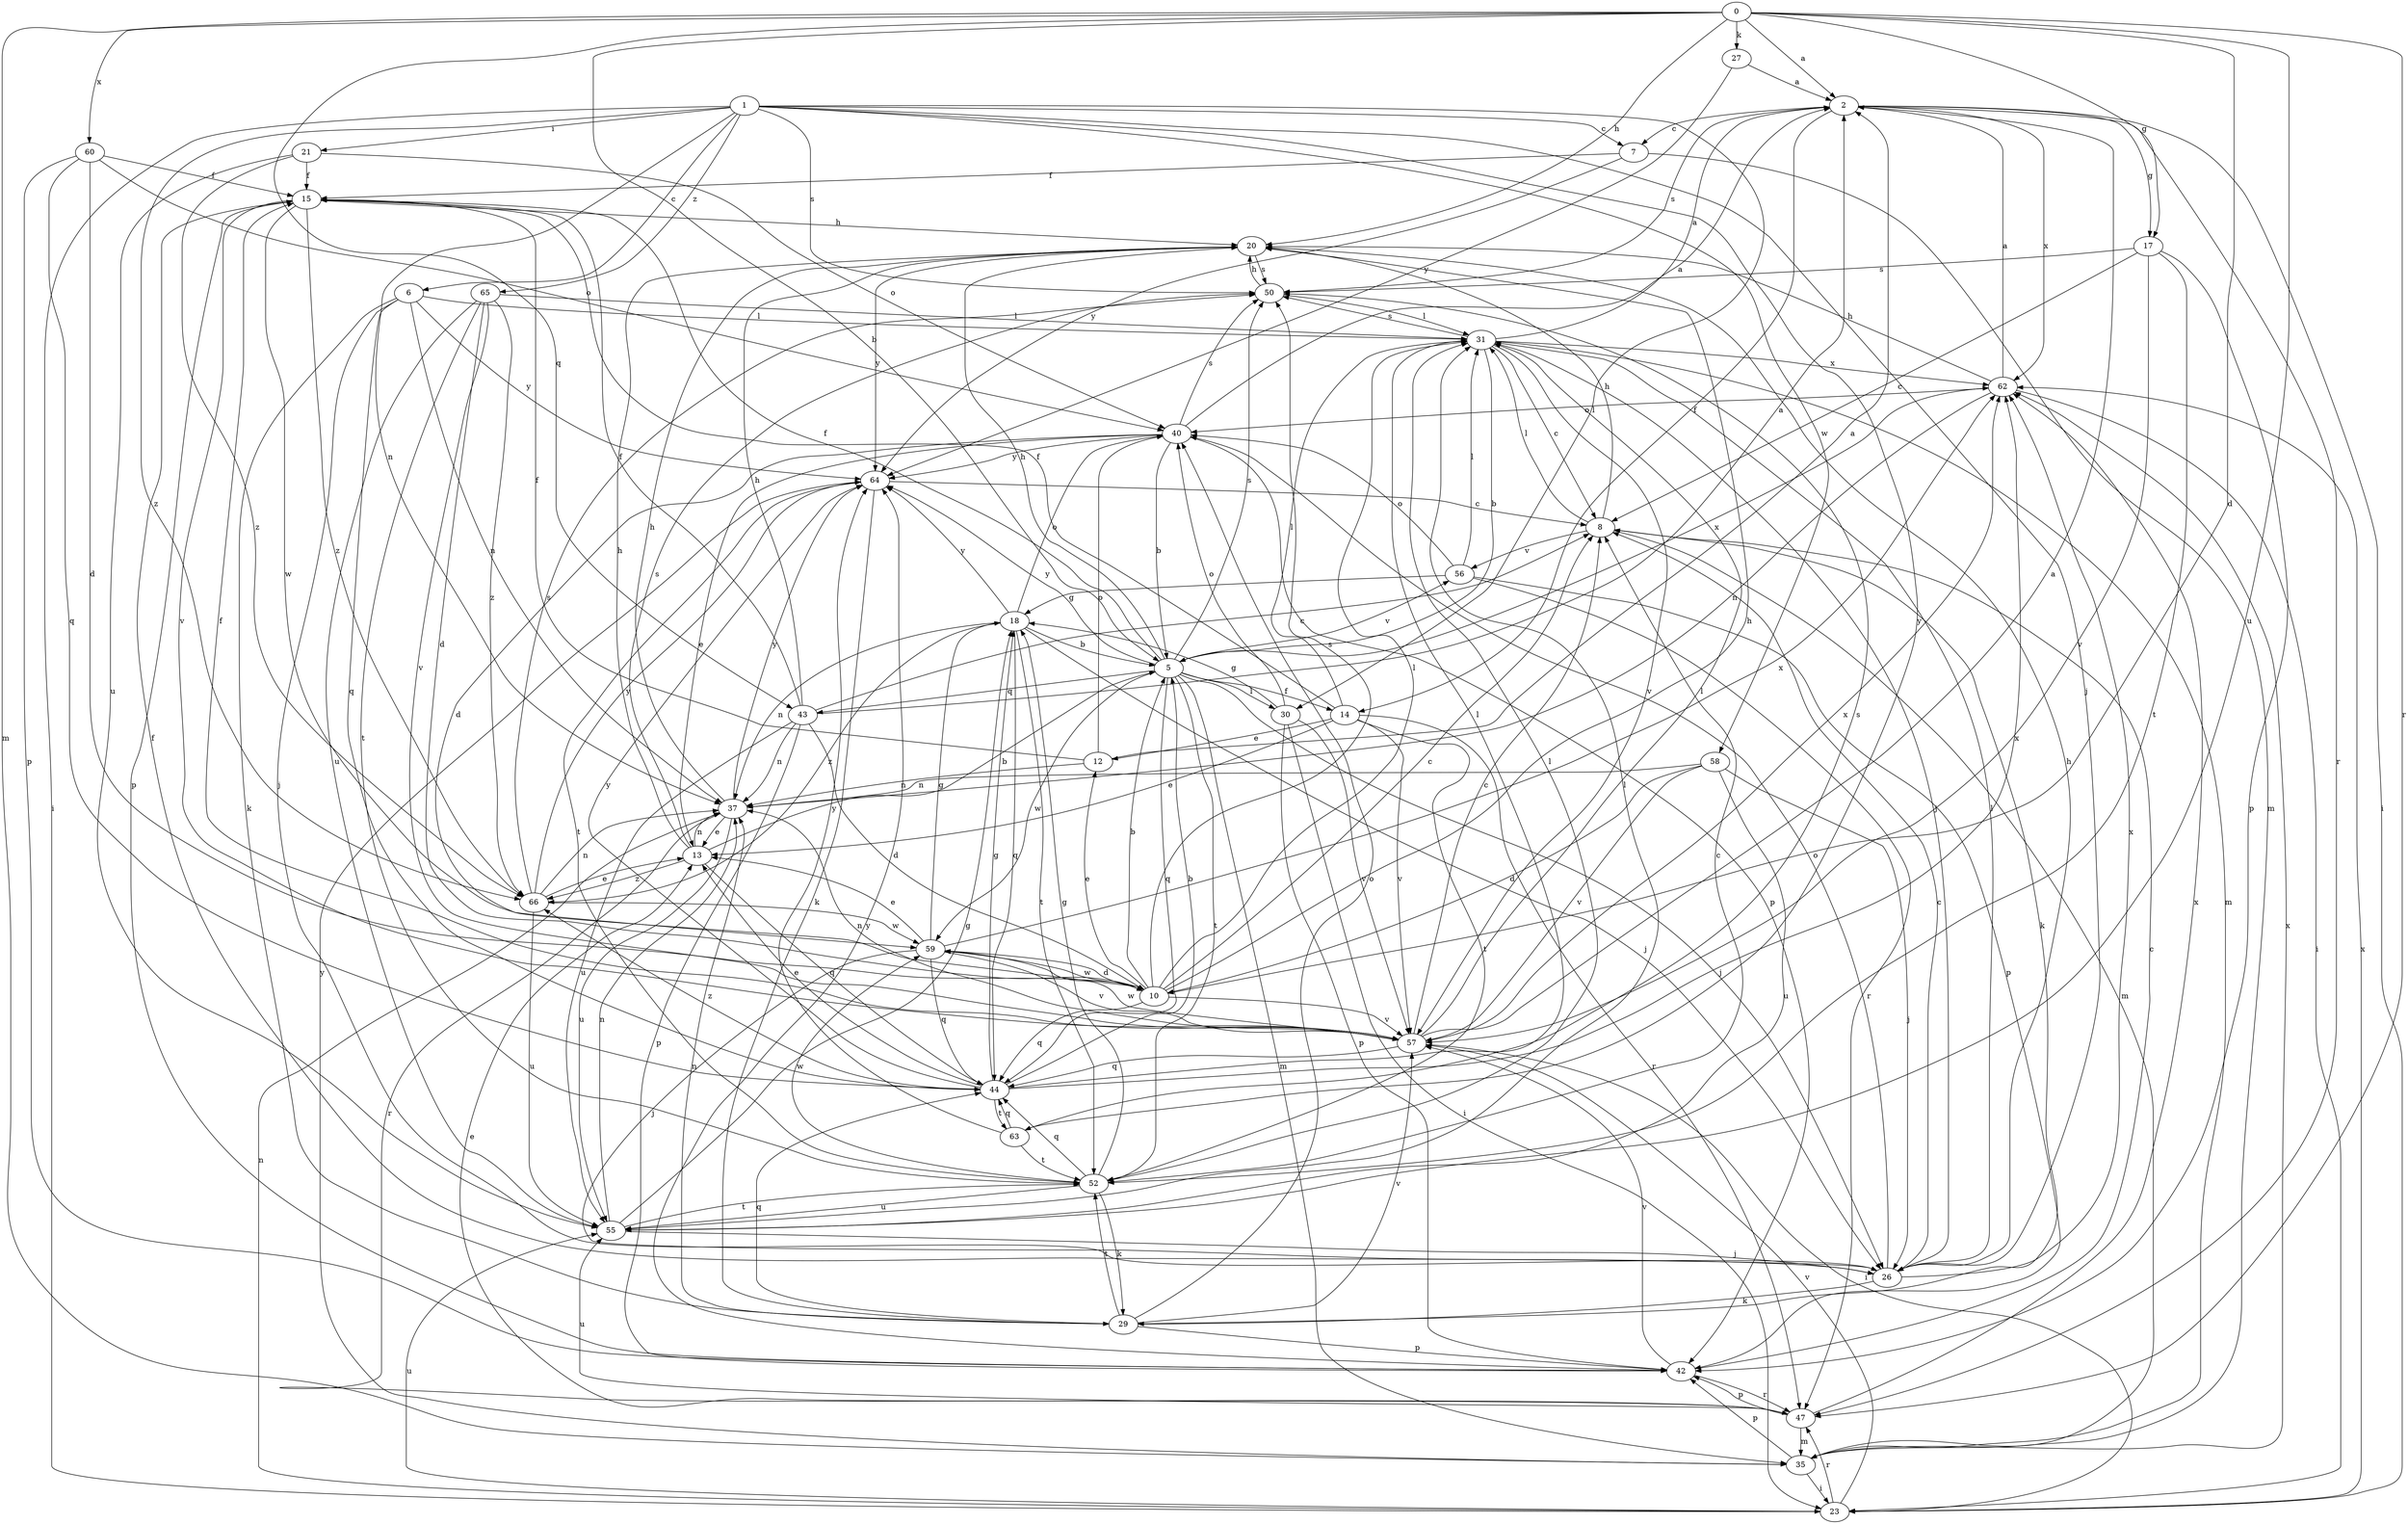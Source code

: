 strict digraph  {
0;
1;
2;
5;
6;
7;
8;
10;
12;
13;
14;
15;
17;
18;
20;
21;
23;
26;
27;
29;
30;
31;
35;
37;
40;
42;
43;
44;
47;
50;
52;
55;
56;
57;
58;
59;
60;
62;
63;
64;
65;
66;
0 -> 2  [label=a];
0 -> 5  [label=b];
0 -> 10  [label=d];
0 -> 17  [label=g];
0 -> 20  [label=h];
0 -> 27  [label=k];
0 -> 35  [label=m];
0 -> 43  [label=q];
0 -> 47  [label=r];
0 -> 55  [label=u];
0 -> 60  [label=x];
1 -> 6  [label=c];
1 -> 7  [label=c];
1 -> 21  [label=i];
1 -> 23  [label=i];
1 -> 26  [label=j];
1 -> 30  [label=l];
1 -> 37  [label=n];
1 -> 50  [label=s];
1 -> 58  [label=w];
1 -> 63  [label=y];
1 -> 65  [label=z];
1 -> 66  [label=z];
2 -> 7  [label=c];
2 -> 14  [label=f];
2 -> 17  [label=g];
2 -> 23  [label=i];
2 -> 47  [label=r];
2 -> 50  [label=s];
2 -> 62  [label=x];
5 -> 14  [label=f];
5 -> 15  [label=f];
5 -> 20  [label=h];
5 -> 26  [label=j];
5 -> 30  [label=l];
5 -> 35  [label=m];
5 -> 43  [label=q];
5 -> 44  [label=q];
5 -> 50  [label=s];
5 -> 52  [label=t];
5 -> 56  [label=v];
5 -> 59  [label=w];
5 -> 62  [label=x];
5 -> 64  [label=y];
6 -> 26  [label=j];
6 -> 29  [label=k];
6 -> 31  [label=l];
6 -> 37  [label=n];
6 -> 44  [label=q];
6 -> 64  [label=y];
7 -> 15  [label=f];
7 -> 35  [label=m];
7 -> 64  [label=y];
8 -> 20  [label=h];
8 -> 29  [label=k];
8 -> 31  [label=l];
8 -> 35  [label=m];
8 -> 56  [label=v];
10 -> 5  [label=b];
10 -> 8  [label=c];
10 -> 12  [label=e];
10 -> 20  [label=h];
10 -> 31  [label=l];
10 -> 44  [label=q];
10 -> 50  [label=s];
10 -> 57  [label=v];
10 -> 59  [label=w];
12 -> 2  [label=a];
12 -> 15  [label=f];
12 -> 37  [label=n];
12 -> 40  [label=o];
13 -> 5  [label=b];
13 -> 20  [label=h];
13 -> 37  [label=n];
13 -> 44  [label=q];
13 -> 50  [label=s];
13 -> 66  [label=z];
14 -> 12  [label=e];
14 -> 13  [label=e];
14 -> 15  [label=f];
14 -> 31  [label=l];
14 -> 47  [label=r];
14 -> 52  [label=t];
14 -> 57  [label=v];
15 -> 20  [label=h];
15 -> 42  [label=p];
15 -> 57  [label=v];
15 -> 59  [label=w];
15 -> 66  [label=z];
17 -> 8  [label=c];
17 -> 42  [label=p];
17 -> 50  [label=s];
17 -> 52  [label=t];
17 -> 57  [label=v];
18 -> 5  [label=b];
18 -> 26  [label=j];
18 -> 37  [label=n];
18 -> 40  [label=o];
18 -> 44  [label=q];
18 -> 52  [label=t];
18 -> 64  [label=y];
18 -> 66  [label=z];
20 -> 50  [label=s];
20 -> 64  [label=y];
21 -> 15  [label=f];
21 -> 40  [label=o];
21 -> 55  [label=u];
21 -> 66  [label=z];
23 -> 37  [label=n];
23 -> 47  [label=r];
23 -> 55  [label=u];
23 -> 57  [label=v];
23 -> 62  [label=x];
26 -> 8  [label=c];
26 -> 15  [label=f];
26 -> 20  [label=h];
26 -> 29  [label=k];
26 -> 31  [label=l];
26 -> 40  [label=o];
26 -> 62  [label=x];
27 -> 2  [label=a];
27 -> 64  [label=y];
29 -> 37  [label=n];
29 -> 40  [label=o];
29 -> 42  [label=p];
29 -> 44  [label=q];
29 -> 52  [label=t];
29 -> 57  [label=v];
30 -> 18  [label=g];
30 -> 23  [label=i];
30 -> 40  [label=o];
30 -> 42  [label=p];
30 -> 57  [label=v];
31 -> 2  [label=a];
31 -> 5  [label=b];
31 -> 8  [label=c];
31 -> 26  [label=j];
31 -> 35  [label=m];
31 -> 50  [label=s];
31 -> 57  [label=v];
31 -> 62  [label=x];
35 -> 23  [label=i];
35 -> 42  [label=p];
35 -> 62  [label=x];
35 -> 64  [label=y];
37 -> 13  [label=e];
37 -> 20  [label=h];
37 -> 47  [label=r];
37 -> 55  [label=u];
37 -> 64  [label=y];
40 -> 2  [label=a];
40 -> 5  [label=b];
40 -> 10  [label=d];
40 -> 13  [label=e];
40 -> 42  [label=p];
40 -> 50  [label=s];
40 -> 64  [label=y];
42 -> 8  [label=c];
42 -> 47  [label=r];
42 -> 57  [label=v];
42 -> 64  [label=y];
43 -> 2  [label=a];
43 -> 8  [label=c];
43 -> 10  [label=d];
43 -> 15  [label=f];
43 -> 20  [label=h];
43 -> 37  [label=n];
43 -> 42  [label=p];
43 -> 55  [label=u];
44 -> 5  [label=b];
44 -> 13  [label=e];
44 -> 18  [label=g];
44 -> 31  [label=l];
44 -> 62  [label=x];
44 -> 64  [label=y];
44 -> 66  [label=z];
44 -> 63  [label=t];
47 -> 13  [label=e];
47 -> 35  [label=m];
47 -> 42  [label=p];
47 -> 55  [label=u];
47 -> 62  [label=x];
50 -> 20  [label=h];
50 -> 31  [label=l];
52 -> 8  [label=c];
52 -> 18  [label=g];
52 -> 29  [label=k];
52 -> 31  [label=l];
52 -> 44  [label=q];
52 -> 55  [label=u];
52 -> 59  [label=w];
55 -> 18  [label=g];
55 -> 26  [label=j];
55 -> 31  [label=l];
55 -> 37  [label=n];
55 -> 52  [label=t];
56 -> 18  [label=g];
56 -> 31  [label=l];
56 -> 40  [label=o];
56 -> 42  [label=p];
56 -> 47  [label=r];
57 -> 2  [label=a];
57 -> 8  [label=c];
57 -> 15  [label=f];
57 -> 23  [label=i];
57 -> 31  [label=l];
57 -> 37  [label=n];
57 -> 44  [label=q];
57 -> 59  [label=w];
57 -> 62  [label=x];
58 -> 10  [label=d];
58 -> 26  [label=j];
58 -> 37  [label=n];
58 -> 55  [label=u];
58 -> 57  [label=v];
59 -> 10  [label=d];
59 -> 13  [label=e];
59 -> 18  [label=g];
59 -> 26  [label=j];
59 -> 44  [label=q];
59 -> 57  [label=v];
59 -> 62  [label=x];
60 -> 10  [label=d];
60 -> 15  [label=f];
60 -> 40  [label=o];
60 -> 42  [label=p];
60 -> 44  [label=q];
62 -> 2  [label=a];
62 -> 20  [label=h];
62 -> 23  [label=i];
62 -> 37  [label=n];
62 -> 40  [label=o];
63 -> 44  [label=q];
63 -> 50  [label=s];
63 -> 52  [label=t];
63 -> 64  [label=y];
64 -> 8  [label=c];
64 -> 29  [label=k];
64 -> 52  [label=t];
65 -> 10  [label=d];
65 -> 31  [label=l];
65 -> 52  [label=t];
65 -> 55  [label=u];
65 -> 57  [label=v];
65 -> 66  [label=z];
66 -> 13  [label=e];
66 -> 37  [label=n];
66 -> 50  [label=s];
66 -> 55  [label=u];
66 -> 59  [label=w];
66 -> 64  [label=y];
}
